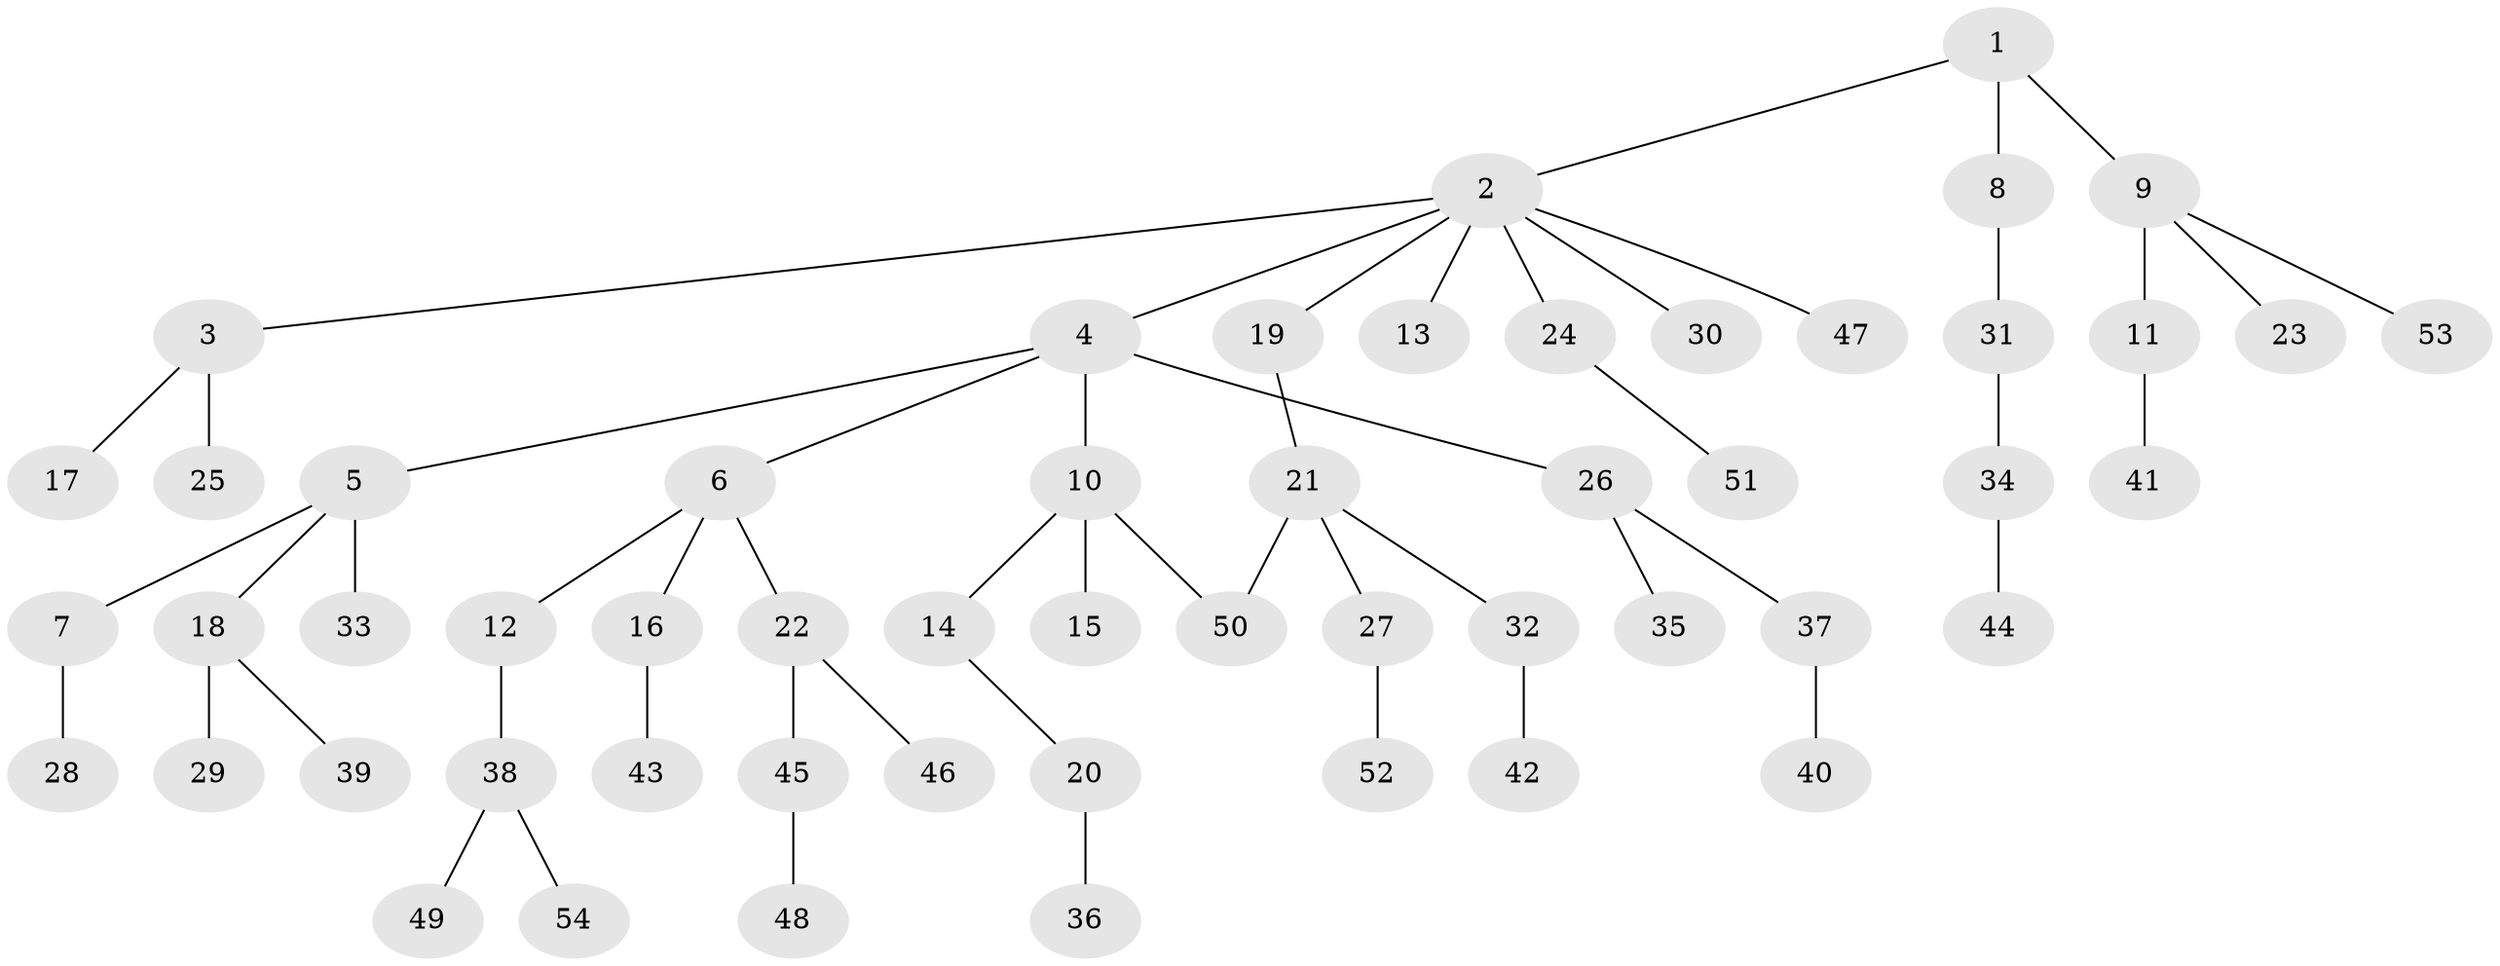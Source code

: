 // coarse degree distribution, {3: 0.10714285714285714, 5: 0.07142857142857142, 2: 0.2857142857142857, 4: 0.07142857142857142, 1: 0.4642857142857143}
// Generated by graph-tools (version 1.1) at 2025/48/03/04/25 22:48:57]
// undirected, 54 vertices, 54 edges
graph export_dot {
  node [color=gray90,style=filled];
  1;
  2;
  3;
  4;
  5;
  6;
  7;
  8;
  9;
  10;
  11;
  12;
  13;
  14;
  15;
  16;
  17;
  18;
  19;
  20;
  21;
  22;
  23;
  24;
  25;
  26;
  27;
  28;
  29;
  30;
  31;
  32;
  33;
  34;
  35;
  36;
  37;
  38;
  39;
  40;
  41;
  42;
  43;
  44;
  45;
  46;
  47;
  48;
  49;
  50;
  51;
  52;
  53;
  54;
  1 -- 2;
  1 -- 8;
  1 -- 9;
  2 -- 3;
  2 -- 4;
  2 -- 13;
  2 -- 19;
  2 -- 24;
  2 -- 30;
  2 -- 47;
  3 -- 17;
  3 -- 25;
  4 -- 5;
  4 -- 6;
  4 -- 10;
  4 -- 26;
  5 -- 7;
  5 -- 18;
  5 -- 33;
  6 -- 12;
  6 -- 16;
  6 -- 22;
  7 -- 28;
  8 -- 31;
  9 -- 11;
  9 -- 23;
  9 -- 53;
  10 -- 14;
  10 -- 15;
  10 -- 50;
  11 -- 41;
  12 -- 38;
  14 -- 20;
  16 -- 43;
  18 -- 29;
  18 -- 39;
  19 -- 21;
  20 -- 36;
  21 -- 27;
  21 -- 32;
  21 -- 50;
  22 -- 45;
  22 -- 46;
  24 -- 51;
  26 -- 35;
  26 -- 37;
  27 -- 52;
  31 -- 34;
  32 -- 42;
  34 -- 44;
  37 -- 40;
  38 -- 49;
  38 -- 54;
  45 -- 48;
}
